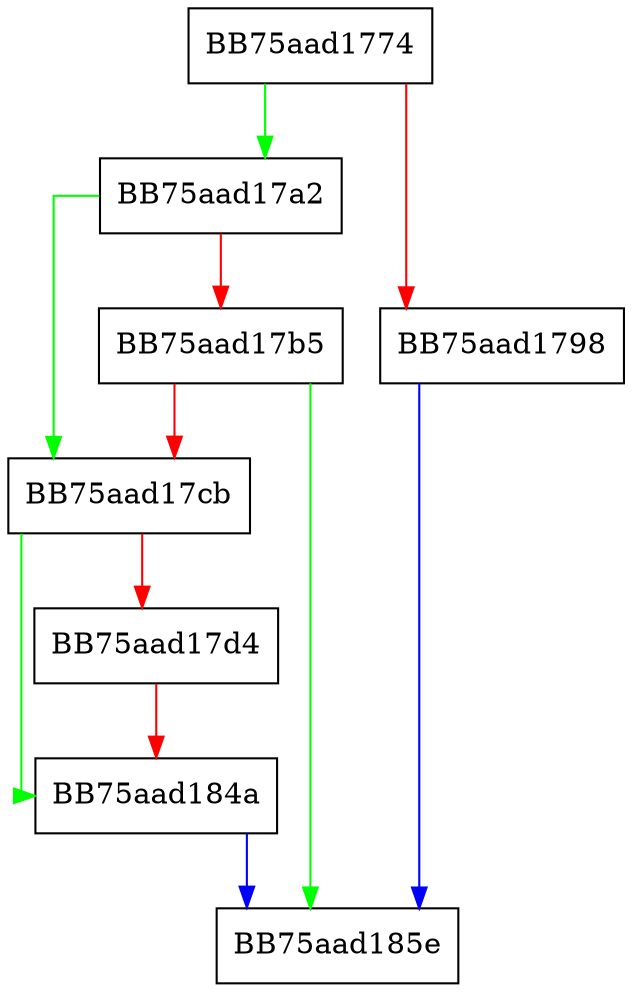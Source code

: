 digraph setMethod {
  node [shape="box"];
  graph [splines=ortho];
  BB75aad1774 -> BB75aad17a2 [color="green"];
  BB75aad1774 -> BB75aad1798 [color="red"];
  BB75aad1798 -> BB75aad185e [color="blue"];
  BB75aad17a2 -> BB75aad17cb [color="green"];
  BB75aad17a2 -> BB75aad17b5 [color="red"];
  BB75aad17b5 -> BB75aad185e [color="green"];
  BB75aad17b5 -> BB75aad17cb [color="red"];
  BB75aad17cb -> BB75aad184a [color="green"];
  BB75aad17cb -> BB75aad17d4 [color="red"];
  BB75aad17d4 -> BB75aad184a [color="red"];
  BB75aad184a -> BB75aad185e [color="blue"];
}